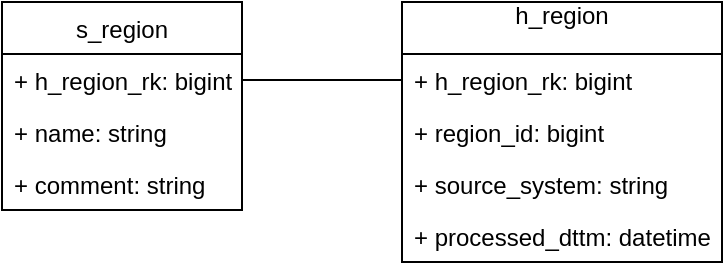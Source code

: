 <mxfile type="github" version="10.5.4"><diagram id="_qY1ei8JdUyf9OE5wxf8" name="Page-1"><mxGraphModel grid="1" shadow="0" math="0" pageHeight="1169" pageWidth="827" pageScale="1" page="1" fold="1" arrows="1" connect="1" tooltips="1" guides="1" gridSize="10" dy="460" dx="1581"><root><mxCell id="0" /><mxCell id="1" parent="0" /><mxCell id="PeOxEtbepoJ3gcW9vElt-1" value="h_region&#10;" parent="1" style="swimlane;fontStyle=0;childLayout=stackLayout;horizontal=1;startSize=26;fillColor=none;horizontalStack=0;resizeParent=1;resizeParentMax=0;resizeLast=0;collapsible=1;marginBottom=0;align=center;verticalAlign=middle;" vertex="1"><mxGeometry as="geometry" y="80" x="120" width="160" height="130" /></mxCell><mxCell id="PeOxEtbepoJ3gcW9vElt-2" value="+ h_region_rk: bigint" parent="PeOxEtbepoJ3gcW9vElt-1" style="text;strokeColor=none;fillColor=none;align=left;verticalAlign=top;spacingLeft=4;spacingRight=4;overflow=hidden;rotatable=0;points=[[0,0.5],[1,0.5]];portConstraint=eastwest;" vertex="1"><mxGeometry as="geometry" y="26" width="160" height="26" /></mxCell><mxCell id="PeOxEtbepoJ3gcW9vElt-3" value="+ region_id: bigint" parent="PeOxEtbepoJ3gcW9vElt-1" style="text;strokeColor=none;fillColor=none;align=left;verticalAlign=top;spacingLeft=4;spacingRight=4;overflow=hidden;rotatable=0;points=[[0,0.5],[1,0.5]];portConstraint=eastwest;" vertex="1"><mxGeometry as="geometry" y="52" width="160" height="26" /></mxCell><mxCell id="PeOxEtbepoJ3gcW9vElt-4" value="+ source_system: string" parent="PeOxEtbepoJ3gcW9vElt-1" style="text;strokeColor=none;fillColor=none;align=left;verticalAlign=top;spacingLeft=4;spacingRight=4;overflow=hidden;rotatable=0;points=[[0,0.5],[1,0.5]];portConstraint=eastwest;" vertex="1"><mxGeometry as="geometry" y="78" width="160" height="26" /></mxCell><mxCell id="PeOxEtbepoJ3gcW9vElt-6" value="+ processed_dttm: datetime" parent="PeOxEtbepoJ3gcW9vElt-1" style="text;strokeColor=none;fillColor=none;align=left;verticalAlign=top;spacingLeft=4;spacingRight=4;overflow=hidden;rotatable=0;points=[[0,0.5],[1,0.5]];portConstraint=eastwest;" vertex="1"><mxGeometry as="geometry" y="104" width="160" height="26" /></mxCell><mxCell id="CYE8rJO1YiuRL8Yv6CTQ-1" value="s_region" parent="1" style="swimlane;fontStyle=0;childLayout=stackLayout;horizontal=1;startSize=26;fillColor=none;horizontalStack=0;resizeParent=1;resizeParentMax=0;resizeLast=0;collapsible=1;marginBottom=0;" vertex="1"><mxGeometry as="geometry" y="80" x="-80" width="120" height="104" /></mxCell><mxCell id="CYE8rJO1YiuRL8Yv6CTQ-2" value="+ h_region_rk: bigint" parent="CYE8rJO1YiuRL8Yv6CTQ-1" style="text;strokeColor=none;fillColor=none;align=left;verticalAlign=top;spacingLeft=4;spacingRight=4;overflow=hidden;rotatable=0;points=[[0,0.5],[1,0.5]];portConstraint=eastwest;" vertex="1"><mxGeometry as="geometry" y="26" width="120" height="26" /></mxCell><mxCell id="CYE8rJO1YiuRL8Yv6CTQ-3" value="+ name: string" parent="CYE8rJO1YiuRL8Yv6CTQ-1" style="text;strokeColor=none;fillColor=none;align=left;verticalAlign=top;spacingLeft=4;spacingRight=4;overflow=hidden;rotatable=0;points=[[0,0.5],[1,0.5]];portConstraint=eastwest;" vertex="1"><mxGeometry as="geometry" y="52" width="120" height="26" /></mxCell><mxCell id="CYE8rJO1YiuRL8Yv6CTQ-4" value="+ comment: string" parent="CYE8rJO1YiuRL8Yv6CTQ-1" style="text;strokeColor=none;fillColor=none;align=left;verticalAlign=top;spacingLeft=4;spacingRight=4;overflow=hidden;rotatable=0;points=[[0,0.5],[1,0.5]];portConstraint=eastwest;" vertex="1"><mxGeometry as="geometry" y="78" width="120" height="26" /></mxCell><mxCell id="CYE8rJO1YiuRL8Yv6CTQ-5" parent="1" style="edgeStyle=orthogonalEdgeStyle;rounded=0;orthogonalLoop=1;jettySize=auto;html=1;entryX=0;entryY=0.5;entryDx=0;entryDy=0;endArrow=none;endFill=0;exitX=1;exitY=0.5;exitDx=0;exitDy=0;" target="PeOxEtbepoJ3gcW9vElt-2" edge="1" source="CYE8rJO1YiuRL8Yv6CTQ-2"><mxGeometry as="geometry" relative="1"><mxPoint as="sourcePoint" y="99" x="30" /></mxGeometry></mxCell></root></mxGraphModel></diagram></mxfile>